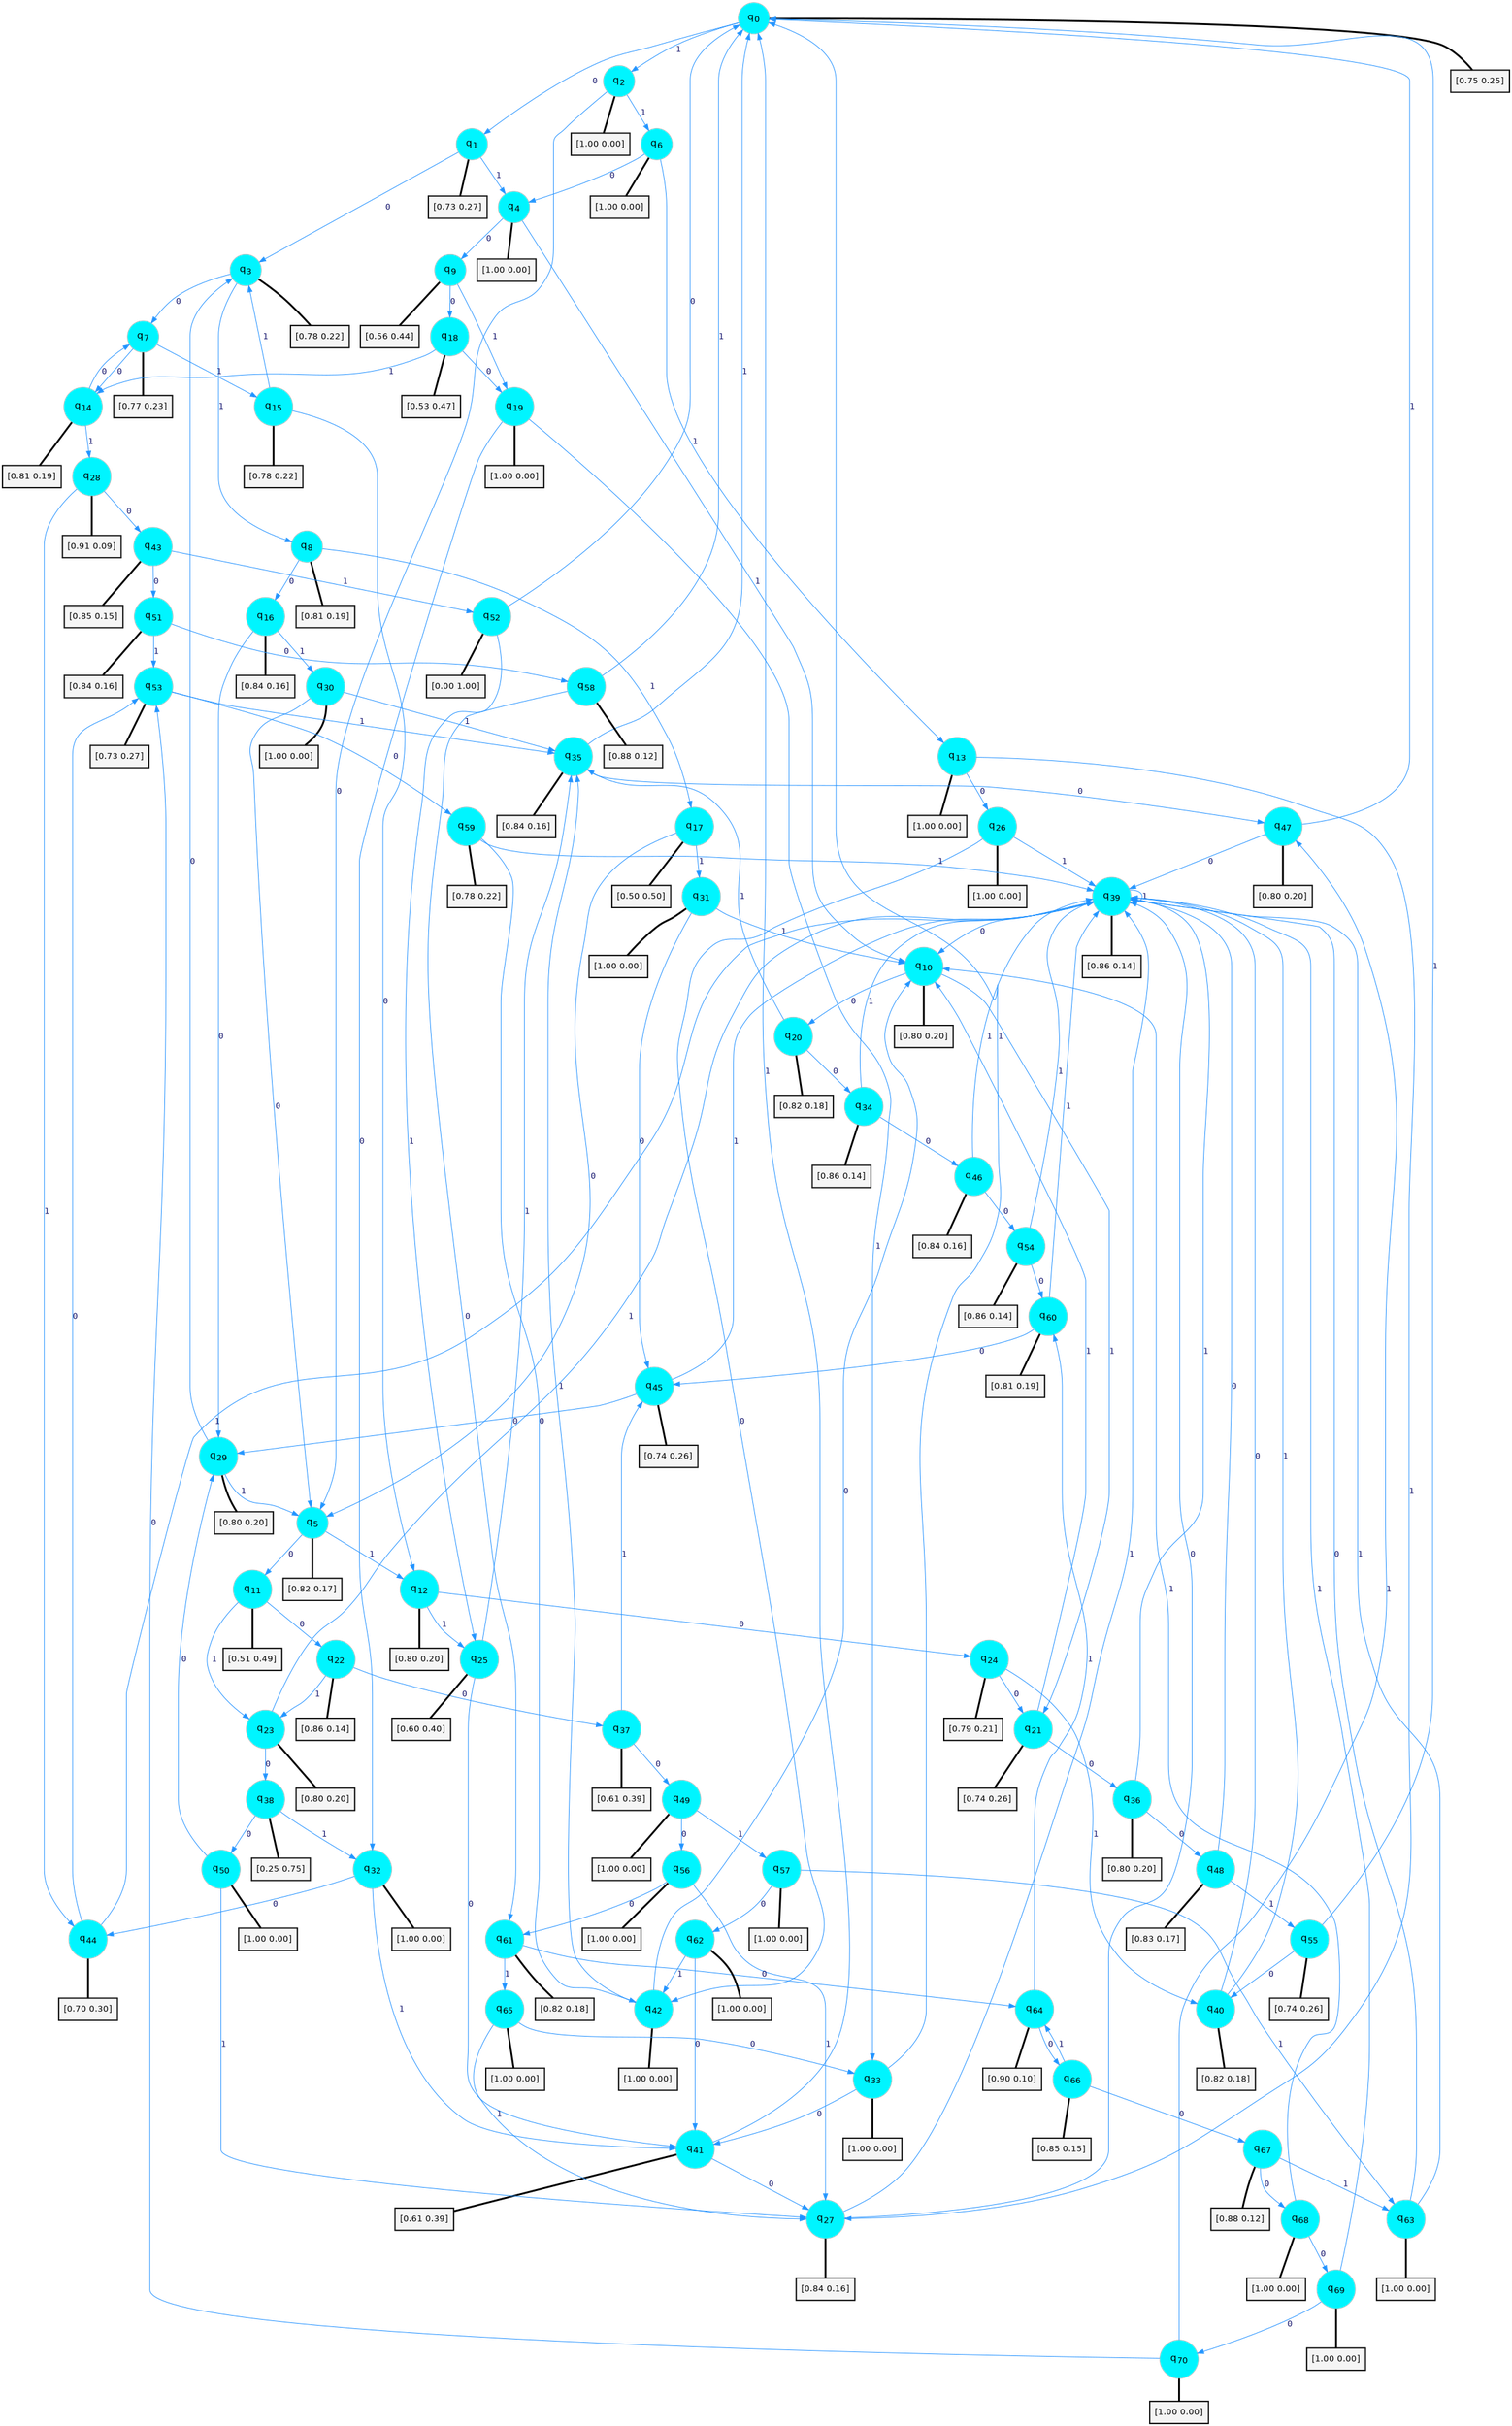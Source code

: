 digraph G {
graph [
bgcolor=transparent, dpi=300, rankdir=TD, size="40,25"];
node [
color=gray, fillcolor=turquoise1, fontcolor=black, fontname=Helvetica, fontsize=16, fontweight=bold, shape=circle, style=filled];
edge [
arrowsize=1, color=dodgerblue1, fontcolor=midnightblue, fontname=courier, fontweight=bold, penwidth=1, style=solid, weight=20];
0[label=<q<SUB>0</SUB>>];
1[label=<q<SUB>1</SUB>>];
2[label=<q<SUB>2</SUB>>];
3[label=<q<SUB>3</SUB>>];
4[label=<q<SUB>4</SUB>>];
5[label=<q<SUB>5</SUB>>];
6[label=<q<SUB>6</SUB>>];
7[label=<q<SUB>7</SUB>>];
8[label=<q<SUB>8</SUB>>];
9[label=<q<SUB>9</SUB>>];
10[label=<q<SUB>10</SUB>>];
11[label=<q<SUB>11</SUB>>];
12[label=<q<SUB>12</SUB>>];
13[label=<q<SUB>13</SUB>>];
14[label=<q<SUB>14</SUB>>];
15[label=<q<SUB>15</SUB>>];
16[label=<q<SUB>16</SUB>>];
17[label=<q<SUB>17</SUB>>];
18[label=<q<SUB>18</SUB>>];
19[label=<q<SUB>19</SUB>>];
20[label=<q<SUB>20</SUB>>];
21[label=<q<SUB>21</SUB>>];
22[label=<q<SUB>22</SUB>>];
23[label=<q<SUB>23</SUB>>];
24[label=<q<SUB>24</SUB>>];
25[label=<q<SUB>25</SUB>>];
26[label=<q<SUB>26</SUB>>];
27[label=<q<SUB>27</SUB>>];
28[label=<q<SUB>28</SUB>>];
29[label=<q<SUB>29</SUB>>];
30[label=<q<SUB>30</SUB>>];
31[label=<q<SUB>31</SUB>>];
32[label=<q<SUB>32</SUB>>];
33[label=<q<SUB>33</SUB>>];
34[label=<q<SUB>34</SUB>>];
35[label=<q<SUB>35</SUB>>];
36[label=<q<SUB>36</SUB>>];
37[label=<q<SUB>37</SUB>>];
38[label=<q<SUB>38</SUB>>];
39[label=<q<SUB>39</SUB>>];
40[label=<q<SUB>40</SUB>>];
41[label=<q<SUB>41</SUB>>];
42[label=<q<SUB>42</SUB>>];
43[label=<q<SUB>43</SUB>>];
44[label=<q<SUB>44</SUB>>];
45[label=<q<SUB>45</SUB>>];
46[label=<q<SUB>46</SUB>>];
47[label=<q<SUB>47</SUB>>];
48[label=<q<SUB>48</SUB>>];
49[label=<q<SUB>49</SUB>>];
50[label=<q<SUB>50</SUB>>];
51[label=<q<SUB>51</SUB>>];
52[label=<q<SUB>52</SUB>>];
53[label=<q<SUB>53</SUB>>];
54[label=<q<SUB>54</SUB>>];
55[label=<q<SUB>55</SUB>>];
56[label=<q<SUB>56</SUB>>];
57[label=<q<SUB>57</SUB>>];
58[label=<q<SUB>58</SUB>>];
59[label=<q<SUB>59</SUB>>];
60[label=<q<SUB>60</SUB>>];
61[label=<q<SUB>61</SUB>>];
62[label=<q<SUB>62</SUB>>];
63[label=<q<SUB>63</SUB>>];
64[label=<q<SUB>64</SUB>>];
65[label=<q<SUB>65</SUB>>];
66[label=<q<SUB>66</SUB>>];
67[label=<q<SUB>67</SUB>>];
68[label=<q<SUB>68</SUB>>];
69[label=<q<SUB>69</SUB>>];
70[label=<q<SUB>70</SUB>>];
71[label="[0.75 0.25]", shape=box,fontcolor=black, fontname=Helvetica, fontsize=14, penwidth=2, fillcolor=whitesmoke,color=black];
72[label="[0.73 0.27]", shape=box,fontcolor=black, fontname=Helvetica, fontsize=14, penwidth=2, fillcolor=whitesmoke,color=black];
73[label="[1.00 0.00]", shape=box,fontcolor=black, fontname=Helvetica, fontsize=14, penwidth=2, fillcolor=whitesmoke,color=black];
74[label="[0.78 0.22]", shape=box,fontcolor=black, fontname=Helvetica, fontsize=14, penwidth=2, fillcolor=whitesmoke,color=black];
75[label="[1.00 0.00]", shape=box,fontcolor=black, fontname=Helvetica, fontsize=14, penwidth=2, fillcolor=whitesmoke,color=black];
76[label="[0.82 0.17]", shape=box,fontcolor=black, fontname=Helvetica, fontsize=14, penwidth=2, fillcolor=whitesmoke,color=black];
77[label="[1.00 0.00]", shape=box,fontcolor=black, fontname=Helvetica, fontsize=14, penwidth=2, fillcolor=whitesmoke,color=black];
78[label="[0.77 0.23]", shape=box,fontcolor=black, fontname=Helvetica, fontsize=14, penwidth=2, fillcolor=whitesmoke,color=black];
79[label="[0.81 0.19]", shape=box,fontcolor=black, fontname=Helvetica, fontsize=14, penwidth=2, fillcolor=whitesmoke,color=black];
80[label="[0.56 0.44]", shape=box,fontcolor=black, fontname=Helvetica, fontsize=14, penwidth=2, fillcolor=whitesmoke,color=black];
81[label="[0.80 0.20]", shape=box,fontcolor=black, fontname=Helvetica, fontsize=14, penwidth=2, fillcolor=whitesmoke,color=black];
82[label="[0.51 0.49]", shape=box,fontcolor=black, fontname=Helvetica, fontsize=14, penwidth=2, fillcolor=whitesmoke,color=black];
83[label="[0.80 0.20]", shape=box,fontcolor=black, fontname=Helvetica, fontsize=14, penwidth=2, fillcolor=whitesmoke,color=black];
84[label="[1.00 0.00]", shape=box,fontcolor=black, fontname=Helvetica, fontsize=14, penwidth=2, fillcolor=whitesmoke,color=black];
85[label="[0.81 0.19]", shape=box,fontcolor=black, fontname=Helvetica, fontsize=14, penwidth=2, fillcolor=whitesmoke,color=black];
86[label="[0.78 0.22]", shape=box,fontcolor=black, fontname=Helvetica, fontsize=14, penwidth=2, fillcolor=whitesmoke,color=black];
87[label="[0.84 0.16]", shape=box,fontcolor=black, fontname=Helvetica, fontsize=14, penwidth=2, fillcolor=whitesmoke,color=black];
88[label="[0.50 0.50]", shape=box,fontcolor=black, fontname=Helvetica, fontsize=14, penwidth=2, fillcolor=whitesmoke,color=black];
89[label="[0.53 0.47]", shape=box,fontcolor=black, fontname=Helvetica, fontsize=14, penwidth=2, fillcolor=whitesmoke,color=black];
90[label="[1.00 0.00]", shape=box,fontcolor=black, fontname=Helvetica, fontsize=14, penwidth=2, fillcolor=whitesmoke,color=black];
91[label="[0.82 0.18]", shape=box,fontcolor=black, fontname=Helvetica, fontsize=14, penwidth=2, fillcolor=whitesmoke,color=black];
92[label="[0.74 0.26]", shape=box,fontcolor=black, fontname=Helvetica, fontsize=14, penwidth=2, fillcolor=whitesmoke,color=black];
93[label="[0.86 0.14]", shape=box,fontcolor=black, fontname=Helvetica, fontsize=14, penwidth=2, fillcolor=whitesmoke,color=black];
94[label="[0.80 0.20]", shape=box,fontcolor=black, fontname=Helvetica, fontsize=14, penwidth=2, fillcolor=whitesmoke,color=black];
95[label="[0.79 0.21]", shape=box,fontcolor=black, fontname=Helvetica, fontsize=14, penwidth=2, fillcolor=whitesmoke,color=black];
96[label="[0.60 0.40]", shape=box,fontcolor=black, fontname=Helvetica, fontsize=14, penwidth=2, fillcolor=whitesmoke,color=black];
97[label="[1.00 0.00]", shape=box,fontcolor=black, fontname=Helvetica, fontsize=14, penwidth=2, fillcolor=whitesmoke,color=black];
98[label="[0.84 0.16]", shape=box,fontcolor=black, fontname=Helvetica, fontsize=14, penwidth=2, fillcolor=whitesmoke,color=black];
99[label="[0.91 0.09]", shape=box,fontcolor=black, fontname=Helvetica, fontsize=14, penwidth=2, fillcolor=whitesmoke,color=black];
100[label="[0.80 0.20]", shape=box,fontcolor=black, fontname=Helvetica, fontsize=14, penwidth=2, fillcolor=whitesmoke,color=black];
101[label="[1.00 0.00]", shape=box,fontcolor=black, fontname=Helvetica, fontsize=14, penwidth=2, fillcolor=whitesmoke,color=black];
102[label="[1.00 0.00]", shape=box,fontcolor=black, fontname=Helvetica, fontsize=14, penwidth=2, fillcolor=whitesmoke,color=black];
103[label="[1.00 0.00]", shape=box,fontcolor=black, fontname=Helvetica, fontsize=14, penwidth=2, fillcolor=whitesmoke,color=black];
104[label="[1.00 0.00]", shape=box,fontcolor=black, fontname=Helvetica, fontsize=14, penwidth=2, fillcolor=whitesmoke,color=black];
105[label="[0.86 0.14]", shape=box,fontcolor=black, fontname=Helvetica, fontsize=14, penwidth=2, fillcolor=whitesmoke,color=black];
106[label="[0.84 0.16]", shape=box,fontcolor=black, fontname=Helvetica, fontsize=14, penwidth=2, fillcolor=whitesmoke,color=black];
107[label="[0.80 0.20]", shape=box,fontcolor=black, fontname=Helvetica, fontsize=14, penwidth=2, fillcolor=whitesmoke,color=black];
108[label="[0.61 0.39]", shape=box,fontcolor=black, fontname=Helvetica, fontsize=14, penwidth=2, fillcolor=whitesmoke,color=black];
109[label="[0.25 0.75]", shape=box,fontcolor=black, fontname=Helvetica, fontsize=14, penwidth=2, fillcolor=whitesmoke,color=black];
110[label="[0.86 0.14]", shape=box,fontcolor=black, fontname=Helvetica, fontsize=14, penwidth=2, fillcolor=whitesmoke,color=black];
111[label="[0.82 0.18]", shape=box,fontcolor=black, fontname=Helvetica, fontsize=14, penwidth=2, fillcolor=whitesmoke,color=black];
112[label="[0.61 0.39]", shape=box,fontcolor=black, fontname=Helvetica, fontsize=14, penwidth=2, fillcolor=whitesmoke,color=black];
113[label="[1.00 0.00]", shape=box,fontcolor=black, fontname=Helvetica, fontsize=14, penwidth=2, fillcolor=whitesmoke,color=black];
114[label="[0.85 0.15]", shape=box,fontcolor=black, fontname=Helvetica, fontsize=14, penwidth=2, fillcolor=whitesmoke,color=black];
115[label="[0.70 0.30]", shape=box,fontcolor=black, fontname=Helvetica, fontsize=14, penwidth=2, fillcolor=whitesmoke,color=black];
116[label="[0.74 0.26]", shape=box,fontcolor=black, fontname=Helvetica, fontsize=14, penwidth=2, fillcolor=whitesmoke,color=black];
117[label="[0.84 0.16]", shape=box,fontcolor=black, fontname=Helvetica, fontsize=14, penwidth=2, fillcolor=whitesmoke,color=black];
118[label="[0.80 0.20]", shape=box,fontcolor=black, fontname=Helvetica, fontsize=14, penwidth=2, fillcolor=whitesmoke,color=black];
119[label="[0.83 0.17]", shape=box,fontcolor=black, fontname=Helvetica, fontsize=14, penwidth=2, fillcolor=whitesmoke,color=black];
120[label="[1.00 0.00]", shape=box,fontcolor=black, fontname=Helvetica, fontsize=14, penwidth=2, fillcolor=whitesmoke,color=black];
121[label="[1.00 0.00]", shape=box,fontcolor=black, fontname=Helvetica, fontsize=14, penwidth=2, fillcolor=whitesmoke,color=black];
122[label="[0.84 0.16]", shape=box,fontcolor=black, fontname=Helvetica, fontsize=14, penwidth=2, fillcolor=whitesmoke,color=black];
123[label="[0.00 1.00]", shape=box,fontcolor=black, fontname=Helvetica, fontsize=14, penwidth=2, fillcolor=whitesmoke,color=black];
124[label="[0.73 0.27]", shape=box,fontcolor=black, fontname=Helvetica, fontsize=14, penwidth=2, fillcolor=whitesmoke,color=black];
125[label="[0.86 0.14]", shape=box,fontcolor=black, fontname=Helvetica, fontsize=14, penwidth=2, fillcolor=whitesmoke,color=black];
126[label="[0.74 0.26]", shape=box,fontcolor=black, fontname=Helvetica, fontsize=14, penwidth=2, fillcolor=whitesmoke,color=black];
127[label="[1.00 0.00]", shape=box,fontcolor=black, fontname=Helvetica, fontsize=14, penwidth=2, fillcolor=whitesmoke,color=black];
128[label="[1.00 0.00]", shape=box,fontcolor=black, fontname=Helvetica, fontsize=14, penwidth=2, fillcolor=whitesmoke,color=black];
129[label="[0.88 0.12]", shape=box,fontcolor=black, fontname=Helvetica, fontsize=14, penwidth=2, fillcolor=whitesmoke,color=black];
130[label="[0.78 0.22]", shape=box,fontcolor=black, fontname=Helvetica, fontsize=14, penwidth=2, fillcolor=whitesmoke,color=black];
131[label="[0.81 0.19]", shape=box,fontcolor=black, fontname=Helvetica, fontsize=14, penwidth=2, fillcolor=whitesmoke,color=black];
132[label="[0.82 0.18]", shape=box,fontcolor=black, fontname=Helvetica, fontsize=14, penwidth=2, fillcolor=whitesmoke,color=black];
133[label="[1.00 0.00]", shape=box,fontcolor=black, fontname=Helvetica, fontsize=14, penwidth=2, fillcolor=whitesmoke,color=black];
134[label="[1.00 0.00]", shape=box,fontcolor=black, fontname=Helvetica, fontsize=14, penwidth=2, fillcolor=whitesmoke,color=black];
135[label="[0.90 0.10]", shape=box,fontcolor=black, fontname=Helvetica, fontsize=14, penwidth=2, fillcolor=whitesmoke,color=black];
136[label="[1.00 0.00]", shape=box,fontcolor=black, fontname=Helvetica, fontsize=14, penwidth=2, fillcolor=whitesmoke,color=black];
137[label="[0.85 0.15]", shape=box,fontcolor=black, fontname=Helvetica, fontsize=14, penwidth=2, fillcolor=whitesmoke,color=black];
138[label="[0.88 0.12]", shape=box,fontcolor=black, fontname=Helvetica, fontsize=14, penwidth=2, fillcolor=whitesmoke,color=black];
139[label="[1.00 0.00]", shape=box,fontcolor=black, fontname=Helvetica, fontsize=14, penwidth=2, fillcolor=whitesmoke,color=black];
140[label="[1.00 0.00]", shape=box,fontcolor=black, fontname=Helvetica, fontsize=14, penwidth=2, fillcolor=whitesmoke,color=black];
141[label="[1.00 0.00]", shape=box,fontcolor=black, fontname=Helvetica, fontsize=14, penwidth=2, fillcolor=whitesmoke,color=black];
0->1 [label=0];
0->2 [label=1];
0->71 [arrowhead=none, penwidth=3,color=black];
1->3 [label=0];
1->4 [label=1];
1->72 [arrowhead=none, penwidth=3,color=black];
2->5 [label=0];
2->6 [label=1];
2->73 [arrowhead=none, penwidth=3,color=black];
3->7 [label=0];
3->8 [label=1];
3->74 [arrowhead=none, penwidth=3,color=black];
4->9 [label=0];
4->10 [label=1];
4->75 [arrowhead=none, penwidth=3,color=black];
5->11 [label=0];
5->12 [label=1];
5->76 [arrowhead=none, penwidth=3,color=black];
6->4 [label=0];
6->13 [label=1];
6->77 [arrowhead=none, penwidth=3,color=black];
7->14 [label=0];
7->15 [label=1];
7->78 [arrowhead=none, penwidth=3,color=black];
8->16 [label=0];
8->17 [label=1];
8->79 [arrowhead=none, penwidth=3,color=black];
9->18 [label=0];
9->19 [label=1];
9->80 [arrowhead=none, penwidth=3,color=black];
10->20 [label=0];
10->21 [label=1];
10->81 [arrowhead=none, penwidth=3,color=black];
11->22 [label=0];
11->23 [label=1];
11->82 [arrowhead=none, penwidth=3,color=black];
12->24 [label=0];
12->25 [label=1];
12->83 [arrowhead=none, penwidth=3,color=black];
13->26 [label=0];
13->27 [label=1];
13->84 [arrowhead=none, penwidth=3,color=black];
14->7 [label=0];
14->28 [label=1];
14->85 [arrowhead=none, penwidth=3,color=black];
15->12 [label=0];
15->3 [label=1];
15->86 [arrowhead=none, penwidth=3,color=black];
16->29 [label=0];
16->30 [label=1];
16->87 [arrowhead=none, penwidth=3,color=black];
17->5 [label=0];
17->31 [label=1];
17->88 [arrowhead=none, penwidth=3,color=black];
18->19 [label=0];
18->14 [label=1];
18->89 [arrowhead=none, penwidth=3,color=black];
19->32 [label=0];
19->33 [label=1];
19->90 [arrowhead=none, penwidth=3,color=black];
20->34 [label=0];
20->35 [label=1];
20->91 [arrowhead=none, penwidth=3,color=black];
21->36 [label=0];
21->10 [label=1];
21->92 [arrowhead=none, penwidth=3,color=black];
22->37 [label=0];
22->23 [label=1];
22->93 [arrowhead=none, penwidth=3,color=black];
23->38 [label=0];
23->39 [label=1];
23->94 [arrowhead=none, penwidth=3,color=black];
24->21 [label=0];
24->40 [label=1];
24->95 [arrowhead=none, penwidth=3,color=black];
25->41 [label=0];
25->35 [label=1];
25->96 [arrowhead=none, penwidth=3,color=black];
26->42 [label=0];
26->39 [label=1];
26->97 [arrowhead=none, penwidth=3,color=black];
27->39 [label=0];
27->39 [label=1];
27->98 [arrowhead=none, penwidth=3,color=black];
28->43 [label=0];
28->44 [label=1];
28->99 [arrowhead=none, penwidth=3,color=black];
29->3 [label=0];
29->5 [label=1];
29->100 [arrowhead=none, penwidth=3,color=black];
30->5 [label=0];
30->35 [label=1];
30->101 [arrowhead=none, penwidth=3,color=black];
31->45 [label=0];
31->10 [label=1];
31->102 [arrowhead=none, penwidth=3,color=black];
32->44 [label=0];
32->41 [label=1];
32->103 [arrowhead=none, penwidth=3,color=black];
33->41 [label=0];
33->0 [label=1];
33->104 [arrowhead=none, penwidth=3,color=black];
34->46 [label=0];
34->39 [label=1];
34->105 [arrowhead=none, penwidth=3,color=black];
35->47 [label=0];
35->0 [label=1];
35->106 [arrowhead=none, penwidth=3,color=black];
36->48 [label=0];
36->39 [label=1];
36->107 [arrowhead=none, penwidth=3,color=black];
37->49 [label=0];
37->45 [label=1];
37->108 [arrowhead=none, penwidth=3,color=black];
38->50 [label=0];
38->32 [label=1];
38->109 [arrowhead=none, penwidth=3,color=black];
39->10 [label=0];
39->39 [label=1];
39->110 [arrowhead=none, penwidth=3,color=black];
40->39 [label=0];
40->39 [label=1];
40->111 [arrowhead=none, penwidth=3,color=black];
41->27 [label=0];
41->0 [label=1];
41->112 [arrowhead=none, penwidth=3,color=black];
42->10 [label=0];
42->35 [label=1];
42->113 [arrowhead=none, penwidth=3,color=black];
43->51 [label=0];
43->52 [label=1];
43->114 [arrowhead=none, penwidth=3,color=black];
44->53 [label=0];
44->39 [label=1];
44->115 [arrowhead=none, penwidth=3,color=black];
45->29 [label=0];
45->39 [label=1];
45->116 [arrowhead=none, penwidth=3,color=black];
46->54 [label=0];
46->39 [label=1];
46->117 [arrowhead=none, penwidth=3,color=black];
47->39 [label=0];
47->0 [label=1];
47->118 [arrowhead=none, penwidth=3,color=black];
48->39 [label=0];
48->55 [label=1];
48->119 [arrowhead=none, penwidth=3,color=black];
49->56 [label=0];
49->57 [label=1];
49->120 [arrowhead=none, penwidth=3,color=black];
50->29 [label=0];
50->27 [label=1];
50->121 [arrowhead=none, penwidth=3,color=black];
51->58 [label=0];
51->53 [label=1];
51->122 [arrowhead=none, penwidth=3,color=black];
52->0 [label=0];
52->25 [label=1];
52->123 [arrowhead=none, penwidth=3,color=black];
53->59 [label=0];
53->35 [label=1];
53->124 [arrowhead=none, penwidth=3,color=black];
54->60 [label=0];
54->39 [label=1];
54->125 [arrowhead=none, penwidth=3,color=black];
55->40 [label=0];
55->0 [label=1];
55->126 [arrowhead=none, penwidth=3,color=black];
56->61 [label=0];
56->27 [label=1];
56->127 [arrowhead=none, penwidth=3,color=black];
57->62 [label=0];
57->63 [label=1];
57->128 [arrowhead=none, penwidth=3,color=black];
58->61 [label=0];
58->0 [label=1];
58->129 [arrowhead=none, penwidth=3,color=black];
59->42 [label=0];
59->39 [label=1];
59->130 [arrowhead=none, penwidth=3,color=black];
60->45 [label=0];
60->39 [label=1];
60->131 [arrowhead=none, penwidth=3,color=black];
61->64 [label=0];
61->65 [label=1];
61->132 [arrowhead=none, penwidth=3,color=black];
62->41 [label=0];
62->42 [label=1];
62->133 [arrowhead=none, penwidth=3,color=black];
63->39 [label=0];
63->39 [label=1];
63->134 [arrowhead=none, penwidth=3,color=black];
64->66 [label=0];
64->60 [label=1];
64->135 [arrowhead=none, penwidth=3,color=black];
65->33 [label=0];
65->27 [label=1];
65->136 [arrowhead=none, penwidth=3,color=black];
66->67 [label=0];
66->64 [label=1];
66->137 [arrowhead=none, penwidth=3,color=black];
67->68 [label=0];
67->63 [label=1];
67->138 [arrowhead=none, penwidth=3,color=black];
68->69 [label=0];
68->10 [label=1];
68->139 [arrowhead=none, penwidth=3,color=black];
69->70 [label=0];
69->39 [label=1];
69->140 [arrowhead=none, penwidth=3,color=black];
70->53 [label=0];
70->47 [label=1];
70->141 [arrowhead=none, penwidth=3,color=black];
}
